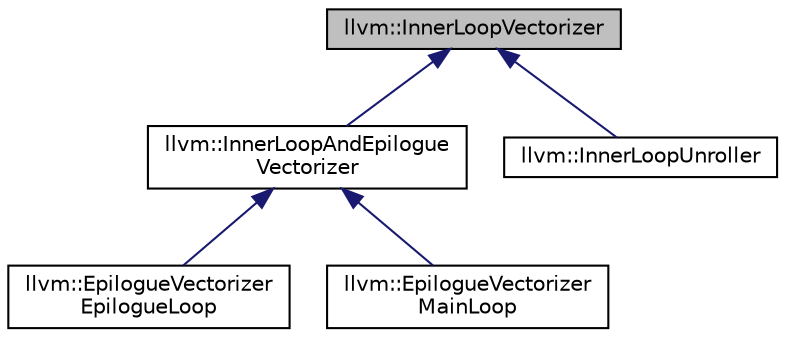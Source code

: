 digraph "llvm::InnerLoopVectorizer"
{
 // LATEX_PDF_SIZE
  bgcolor="transparent";
  edge [fontname="Helvetica",fontsize="10",labelfontname="Helvetica",labelfontsize="10"];
  node [fontname="Helvetica",fontsize="10",shape=record];
  Node1 [label="llvm::InnerLoopVectorizer",height=0.2,width=0.4,color="black", fillcolor="grey75", style="filled", fontcolor="black",tooltip="InnerLoopVectorizer vectorizes loops which contain only one basic block to a specified vectorization ..."];
  Node1 -> Node2 [dir="back",color="midnightblue",fontsize="10",style="solid",fontname="Helvetica"];
  Node2 [label="llvm::InnerLoopAndEpilogue\lVectorizer",height=0.2,width=0.4,color="black",URL="$classllvm_1_1InnerLoopAndEpilogueVectorizer.html",tooltip="An extension of the inner loop vectorizer that creates a skeleton for a vectorized loop that has its ..."];
  Node2 -> Node3 [dir="back",color="midnightblue",fontsize="10",style="solid",fontname="Helvetica"];
  Node3 [label="llvm::EpilogueVectorizer\lEpilogueLoop",height=0.2,width=0.4,color="black",URL="$classllvm_1_1EpilogueVectorizerEpilogueLoop.html",tooltip=" "];
  Node2 -> Node4 [dir="back",color="midnightblue",fontsize="10",style="solid",fontname="Helvetica"];
  Node4 [label="llvm::EpilogueVectorizer\lMainLoop",height=0.2,width=0.4,color="black",URL="$classllvm_1_1EpilogueVectorizerMainLoop.html",tooltip="A specialized derived class of inner loop vectorizer that performs vectorization of main loops in the..."];
  Node1 -> Node5 [dir="back",color="midnightblue",fontsize="10",style="solid",fontname="Helvetica"];
  Node5 [label="llvm::InnerLoopUnroller",height=0.2,width=0.4,color="black",URL="$classllvm_1_1InnerLoopUnroller.html",tooltip=" "];
}
